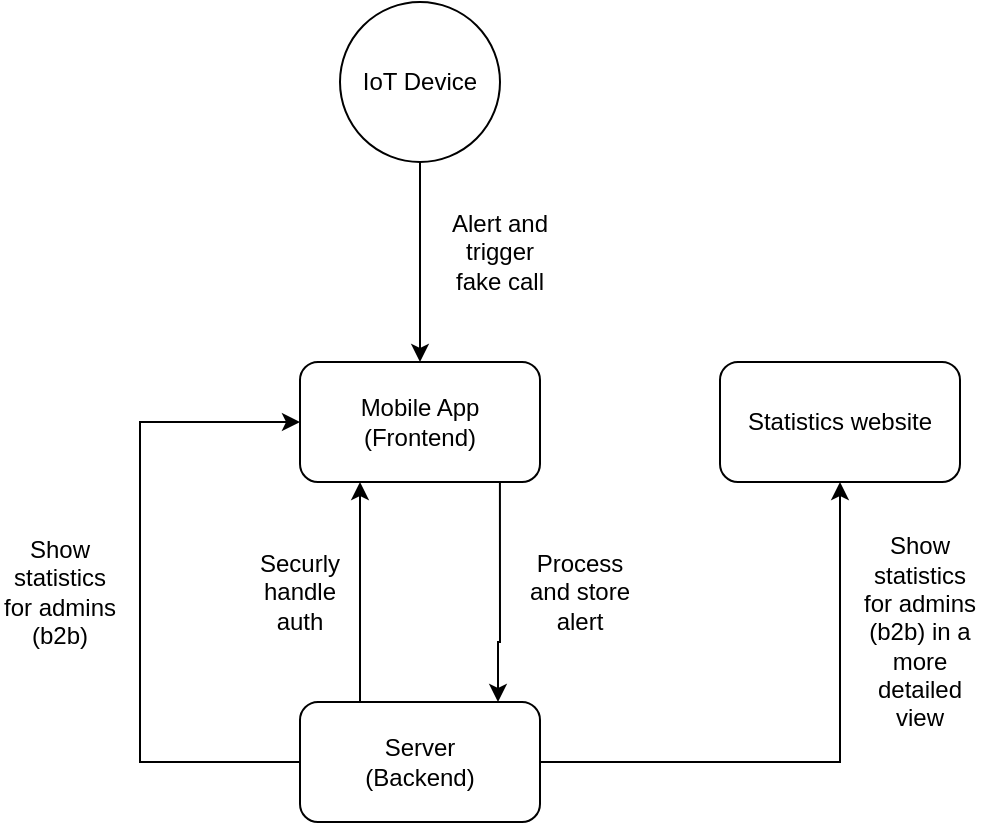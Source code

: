 <mxfile version="26.0.16">
  <diagram name="Sida-1" id="dme0nCp8hC7TBmTtKRsN">
    <mxGraphModel dx="1034" dy="457" grid="1" gridSize="10" guides="1" tooltips="1" connect="1" arrows="1" fold="1" page="1" pageScale="1" pageWidth="827" pageHeight="1169" math="0" shadow="0">
      <root>
        <mxCell id="0" />
        <mxCell id="1" parent="0" />
        <mxCell id="bwi0n36S3pyRFX8pt4LL-10" style="edgeStyle=orthogonalEdgeStyle;rounded=0;orthogonalLoop=1;jettySize=auto;html=1;exitX=0.5;exitY=1;exitDx=0;exitDy=0;entryX=0.5;entryY=0;entryDx=0;entryDy=0;" edge="1" parent="1" source="bwi0n36S3pyRFX8pt4LL-3" target="bwi0n36S3pyRFX8pt4LL-5">
          <mxGeometry relative="1" as="geometry">
            <mxPoint x="260" y="180" as="targetPoint" />
          </mxGeometry>
        </mxCell>
        <mxCell id="bwi0n36S3pyRFX8pt4LL-3" value="IoT Device" style="ellipse;whiteSpace=wrap;html=1;aspect=fixed;" vertex="1" parent="1">
          <mxGeometry x="210" y="10" width="80" height="80" as="geometry" />
        </mxCell>
        <mxCell id="bwi0n36S3pyRFX8pt4LL-11" style="edgeStyle=orthogonalEdgeStyle;rounded=0;orthogonalLoop=1;jettySize=auto;html=1;exitX=0.833;exitY=1;exitDx=0;exitDy=0;exitPerimeter=0;" edge="1" parent="1" source="bwi0n36S3pyRFX8pt4LL-5">
          <mxGeometry relative="1" as="geometry">
            <mxPoint x="271.68" y="253.36" as="sourcePoint" />
            <mxPoint x="289" y="360" as="targetPoint" />
            <Array as="points">
              <mxPoint x="290" y="330" />
              <mxPoint x="289" y="330" />
            </Array>
          </mxGeometry>
        </mxCell>
        <mxCell id="bwi0n36S3pyRFX8pt4LL-5" value="Mobile App&lt;div&gt;(Frontend)&lt;/div&gt;" style="rounded=1;whiteSpace=wrap;html=1;" vertex="1" parent="1">
          <mxGeometry x="190" y="190" width="120" height="60" as="geometry" />
        </mxCell>
        <mxCell id="bwi0n36S3pyRFX8pt4LL-13" style="edgeStyle=orthogonalEdgeStyle;rounded=0;orthogonalLoop=1;jettySize=auto;html=1;exitX=0.25;exitY=0;exitDx=0;exitDy=0;entryX=0.25;entryY=1;entryDx=0;entryDy=0;" edge="1" parent="1" source="bwi0n36S3pyRFX8pt4LL-7" target="bwi0n36S3pyRFX8pt4LL-5">
          <mxGeometry relative="1" as="geometry" />
        </mxCell>
        <mxCell id="bwi0n36S3pyRFX8pt4LL-16" style="edgeStyle=orthogonalEdgeStyle;rounded=0;orthogonalLoop=1;jettySize=auto;html=1;exitX=1;exitY=0.5;exitDx=0;exitDy=0;entryX=0.5;entryY=1;entryDx=0;entryDy=0;" edge="1" parent="1" source="bwi0n36S3pyRFX8pt4LL-7" target="bwi0n36S3pyRFX8pt4LL-18">
          <mxGeometry relative="1" as="geometry">
            <mxPoint x="400" y="330.571" as="targetPoint" />
            <Array as="points">
              <mxPoint x="460" y="390" />
            </Array>
          </mxGeometry>
        </mxCell>
        <mxCell id="bwi0n36S3pyRFX8pt4LL-20" style="edgeStyle=orthogonalEdgeStyle;rounded=0;orthogonalLoop=1;jettySize=auto;html=1;exitX=0;exitY=0.5;exitDx=0;exitDy=0;entryX=0;entryY=0.5;entryDx=0;entryDy=0;" edge="1" parent="1" source="bwi0n36S3pyRFX8pt4LL-7" target="bwi0n36S3pyRFX8pt4LL-5">
          <mxGeometry relative="1" as="geometry">
            <Array as="points">
              <mxPoint x="110" y="390" />
              <mxPoint x="110" y="220" />
            </Array>
          </mxGeometry>
        </mxCell>
        <mxCell id="bwi0n36S3pyRFX8pt4LL-7" value="Server&lt;div&gt;(Backend)&lt;/div&gt;" style="rounded=1;whiteSpace=wrap;html=1;" vertex="1" parent="1">
          <mxGeometry x="190" y="360" width="120" height="60" as="geometry" />
        </mxCell>
        <mxCell id="bwi0n36S3pyRFX8pt4LL-8" value="Process and store alert" style="text;html=1;align=center;verticalAlign=middle;whiteSpace=wrap;rounded=0;" vertex="1" parent="1">
          <mxGeometry x="300" y="290" width="60" height="30" as="geometry" />
        </mxCell>
        <mxCell id="bwi0n36S3pyRFX8pt4LL-14" value="Securly handle auth" style="text;html=1;align=center;verticalAlign=middle;whiteSpace=wrap;rounded=0;" vertex="1" parent="1">
          <mxGeometry x="160" y="290" width="60" height="30" as="geometry" />
        </mxCell>
        <mxCell id="bwi0n36S3pyRFX8pt4LL-15" value="Alert and trigger fake call" style="text;html=1;align=center;verticalAlign=middle;whiteSpace=wrap;rounded=0;" vertex="1" parent="1">
          <mxGeometry x="260" y="120" width="60" height="30" as="geometry" />
        </mxCell>
        <mxCell id="bwi0n36S3pyRFX8pt4LL-17" value="Show statistics&lt;div&gt;for admins (b2b) in a more detailed view&lt;/div&gt;" style="text;html=1;align=center;verticalAlign=middle;whiteSpace=wrap;rounded=0;" vertex="1" parent="1">
          <mxGeometry x="470" y="310" width="60" height="30" as="geometry" />
        </mxCell>
        <mxCell id="bwi0n36S3pyRFX8pt4LL-18" value="Statistics website" style="rounded=1;whiteSpace=wrap;html=1;" vertex="1" parent="1">
          <mxGeometry x="400" y="190" width="120" height="60" as="geometry" />
        </mxCell>
        <mxCell id="bwi0n36S3pyRFX8pt4LL-21" value="Show statistics&lt;div&gt;for admins (b2b)&lt;/div&gt;" style="text;html=1;align=center;verticalAlign=middle;whiteSpace=wrap;rounded=0;" vertex="1" parent="1">
          <mxGeometry x="40" y="290" width="60" height="30" as="geometry" />
        </mxCell>
      </root>
    </mxGraphModel>
  </diagram>
</mxfile>

